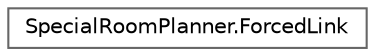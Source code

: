 digraph "Graphical Class Hierarchy"
{
 // LATEX_PDF_SIZE
  bgcolor="transparent";
  edge [fontname=Helvetica,fontsize=10,labelfontname=Helvetica,labelfontsize=10];
  node [fontname=Helvetica,fontsize=10,shape=box,height=0.2,width=0.4];
  rankdir="LR";
  Node0 [id="Node000000",label="SpecialRoomPlanner.ForcedLink",height=0.2,width=0.4,color="grey40", fillcolor="white", style="filled",URL="$class_special_room_planner_1_1_forced_link.html",tooltip=" "];
}
